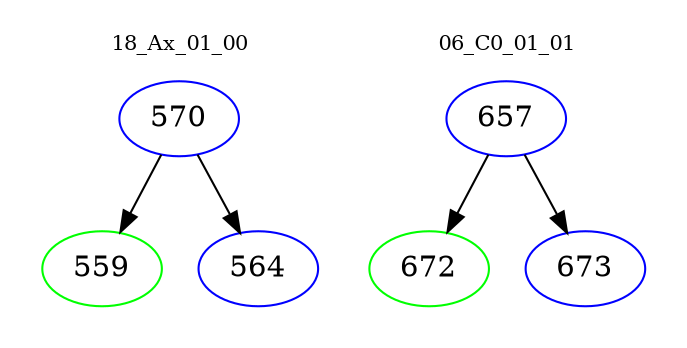 digraph{
subgraph cluster_0 {
color = white
label = "18_Ax_01_00";
fontsize=10;
T0_570 [label="570", color="blue"]
T0_570 -> T0_559 [color="black"]
T0_559 [label="559", color="green"]
T0_570 -> T0_564 [color="black"]
T0_564 [label="564", color="blue"]
}
subgraph cluster_1 {
color = white
label = "06_C0_01_01";
fontsize=10;
T1_657 [label="657", color="blue"]
T1_657 -> T1_672 [color="black"]
T1_672 [label="672", color="green"]
T1_657 -> T1_673 [color="black"]
T1_673 [label="673", color="blue"]
}
}
